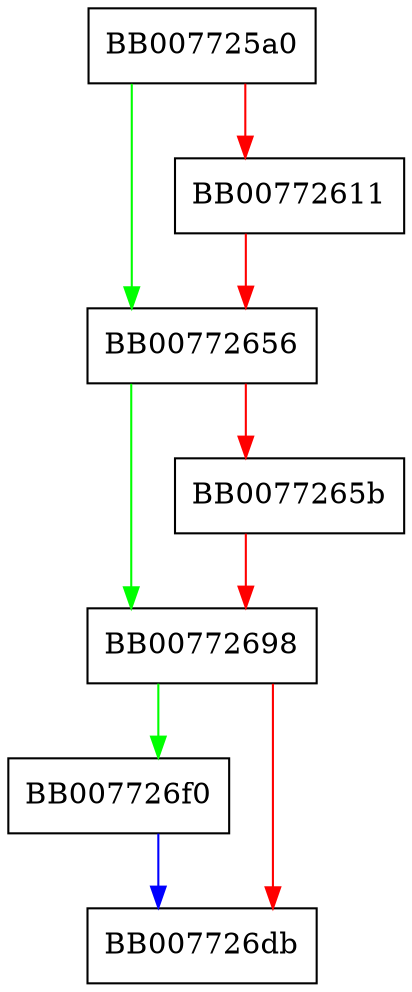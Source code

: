 digraph ossl_hpke_kdf_expand {
  node [shape="box"];
  graph [splines=ortho];
  BB007725a0 -> BB00772656 [color="green"];
  BB007725a0 -> BB00772611 [color="red"];
  BB00772611 -> BB00772656 [color="red"];
  BB00772656 -> BB00772698 [color="green"];
  BB00772656 -> BB0077265b [color="red"];
  BB0077265b -> BB00772698 [color="red"];
  BB00772698 -> BB007726f0 [color="green"];
  BB00772698 -> BB007726db [color="red"];
  BB007726f0 -> BB007726db [color="blue"];
}